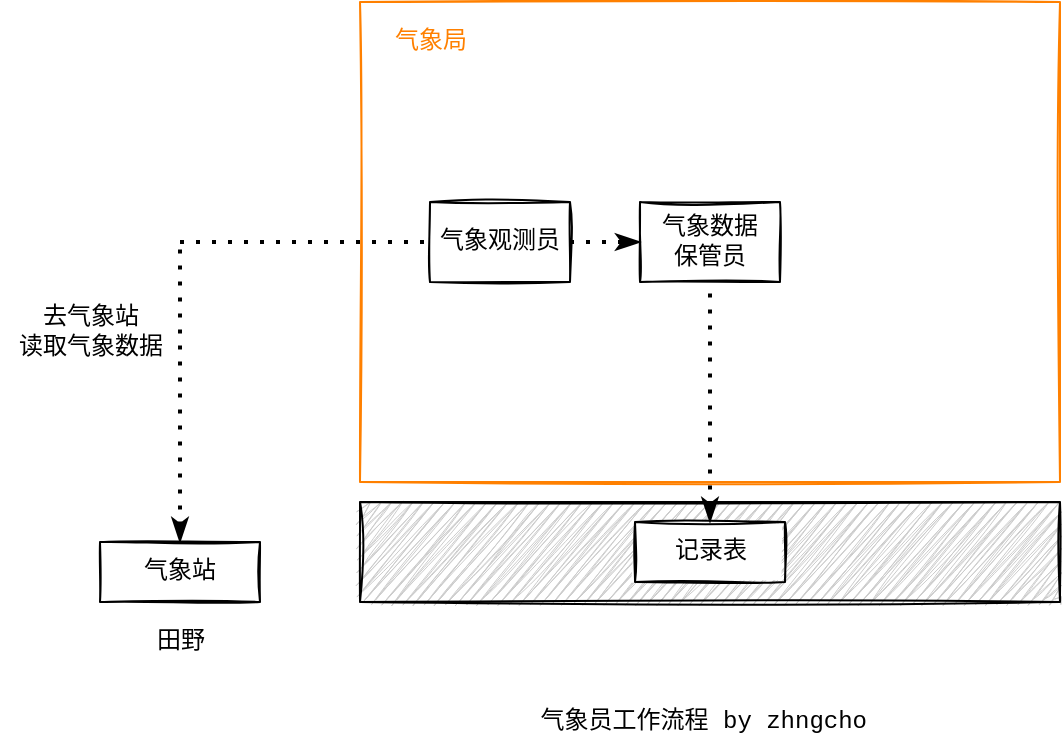 <mxfile version="13.9.9" type="device"><diagram id="a3xsvhK4-BGSrMBKLgeG" name="Page-1"><mxGraphModel dx="1422" dy="830" grid="1" gridSize="10" guides="1" tooltips="1" connect="1" arrows="1" fold="1" page="1" pageScale="1" pageWidth="850" pageHeight="1100" math="0" shadow="0"><root><mxCell id="0"/><mxCell id="1" parent="0"/><mxCell id="2bOKN6L8ioqxftQkuYVf-2" value="" style="whiteSpace=wrap;html=1;sketch=1;fontFamily=Courier New;strokeColor=#FF8000;fillColor=none;" parent="1" vertex="1"><mxGeometry x="250" y="210" width="350" height="240" as="geometry"/></mxCell><mxCell id="2bOKN6L8ioqxftQkuYVf-3" value="气象站" style="whiteSpace=wrap;html=1;sketch=1;fontFamily=Courier New;" parent="1" vertex="1"><mxGeometry x="120" y="480" width="80" height="30" as="geometry"/></mxCell><mxCell id="2bOKN6L8ioqxftQkuYVf-4" value="田野" style="text;html=1;align=center;verticalAlign=middle;resizable=0;points=[];autosize=1;fontFamily=Courier New;" parent="1" vertex="1"><mxGeometry x="140" y="520" width="40" height="20" as="geometry"/></mxCell><mxCell id="2bOKN6L8ioqxftQkuYVf-5" value="" style="whiteSpace=wrap;html=1;sketch=1;fontFamily=Courier New;fillStyle=zigzag;fillColor=#CCCCCC;" parent="1" vertex="1"><mxGeometry x="250" y="460" width="350" height="50" as="geometry"/></mxCell><mxCell id="2bOKN6L8ioqxftQkuYVf-6" value="&lt;font color=&quot;#ff8000&quot;&gt;气象局&lt;/font&gt;" style="text;html=1;align=center;verticalAlign=middle;resizable=0;points=[];autosize=1;fontFamily=Courier New;" parent="1" vertex="1"><mxGeometry x="260" y="220" width="50" height="20" as="geometry"/></mxCell><mxCell id="2bOKN6L8ioqxftQkuYVf-7" value="气象观测员" style="whiteSpace=wrap;html=1;sketch=1;fontFamily=Courier New;" parent="1" vertex="1"><mxGeometry x="285" y="310" width="70" height="40" as="geometry"/></mxCell><mxCell id="2bOKN6L8ioqxftQkuYVf-8" value="气象数据&lt;br&gt;保管员" style="whiteSpace=wrap;html=1;sketch=1;fontFamily=Courier New;" parent="1" vertex="1"><mxGeometry x="390" y="310" width="70" height="40" as="geometry"/></mxCell><mxCell id="2bOKN6L8ioqxftQkuYVf-10" value="" style="endArrow=none;dashed=1;html=1;dashPattern=1 3;strokeWidth=2;fontFamily=Courier New;entryX=0;entryY=0.5;entryDx=0;entryDy=0;" parent="1" target="2bOKN6L8ioqxftQkuYVf-7" edge="1"><mxGeometry width="50" height="50" relative="1" as="geometry"><mxPoint x="160" y="330" as="sourcePoint"/><mxPoint x="300" y="340" as="targetPoint"/></mxGeometry></mxCell><mxCell id="2bOKN6L8ioqxftQkuYVf-11" value="" style="endArrow=none;dashed=1;html=1;dashPattern=1 3;strokeWidth=2;fontFamily=Courier New;exitX=0.5;exitY=0;exitDx=0;exitDy=0;startArrow=classicThin;startFill=1;" parent="1" source="2bOKN6L8ioqxftQkuYVf-3" edge="1"><mxGeometry width="50" height="50" relative="1" as="geometry"><mxPoint x="250" y="390" as="sourcePoint"/><mxPoint x="160" y="330" as="targetPoint"/></mxGeometry></mxCell><mxCell id="2bOKN6L8ioqxftQkuYVf-13" value="" style="endArrow=classicThin;dashed=1;html=1;dashPattern=1 3;strokeWidth=2;fontFamily=Courier New;entryX=0;entryY=0.5;entryDx=0;entryDy=0;exitX=1;exitY=0.5;exitDx=0;exitDy=0;endFill=1;" parent="1" source="2bOKN6L8ioqxftQkuYVf-7" target="2bOKN6L8ioqxftQkuYVf-8" edge="1"><mxGeometry width="50" height="50" relative="1" as="geometry"><mxPoint x="350" y="280" as="sourcePoint"/><mxPoint x="400" y="230" as="targetPoint"/></mxGeometry></mxCell><mxCell id="2bOKN6L8ioqxftQkuYVf-14" value="去气象站&lt;br&gt;读取气象数据" style="text;html=1;align=center;verticalAlign=middle;resizable=0;points=[];autosize=1;fontFamily=Courier New;" parent="1" vertex="1"><mxGeometry x="70" y="360" width="90" height="30" as="geometry"/></mxCell><mxCell id="2bOKN6L8ioqxftQkuYVf-15" value="记录表" style="whiteSpace=wrap;html=1;sketch=1;fontFamily=Courier New;" parent="1" vertex="1"><mxGeometry x="387.5" y="470" width="75" height="30" as="geometry"/></mxCell><mxCell id="2bOKN6L8ioqxftQkuYVf-16" value="" style="endArrow=none;dashed=1;html=1;dashPattern=1 3;strokeWidth=2;fontFamily=Courier New;entryX=0.5;entryY=1;entryDx=0;entryDy=0;exitX=0.5;exitY=0;exitDx=0;exitDy=0;endFill=0;startArrow=classicThin;startFill=1;" parent="1" source="2bOKN6L8ioqxftQkuYVf-15" target="2bOKN6L8ioqxftQkuYVf-8" edge="1"><mxGeometry width="50" height="50" relative="1" as="geometry"><mxPoint x="350" y="420" as="sourcePoint"/><mxPoint x="400" y="370" as="targetPoint"/></mxGeometry></mxCell><mxCell id="2bOKN6L8ioqxftQkuYVf-17" value="气象员工作流程 by zhngcho&amp;nbsp;" style="text;html=1;align=center;verticalAlign=middle;resizable=0;points=[];autosize=1;fontFamily=Courier New;" parent="1" vertex="1"><mxGeometry x="330" y="560" width="190" height="20" as="geometry"/></mxCell></root></mxGraphModel></diagram></mxfile>